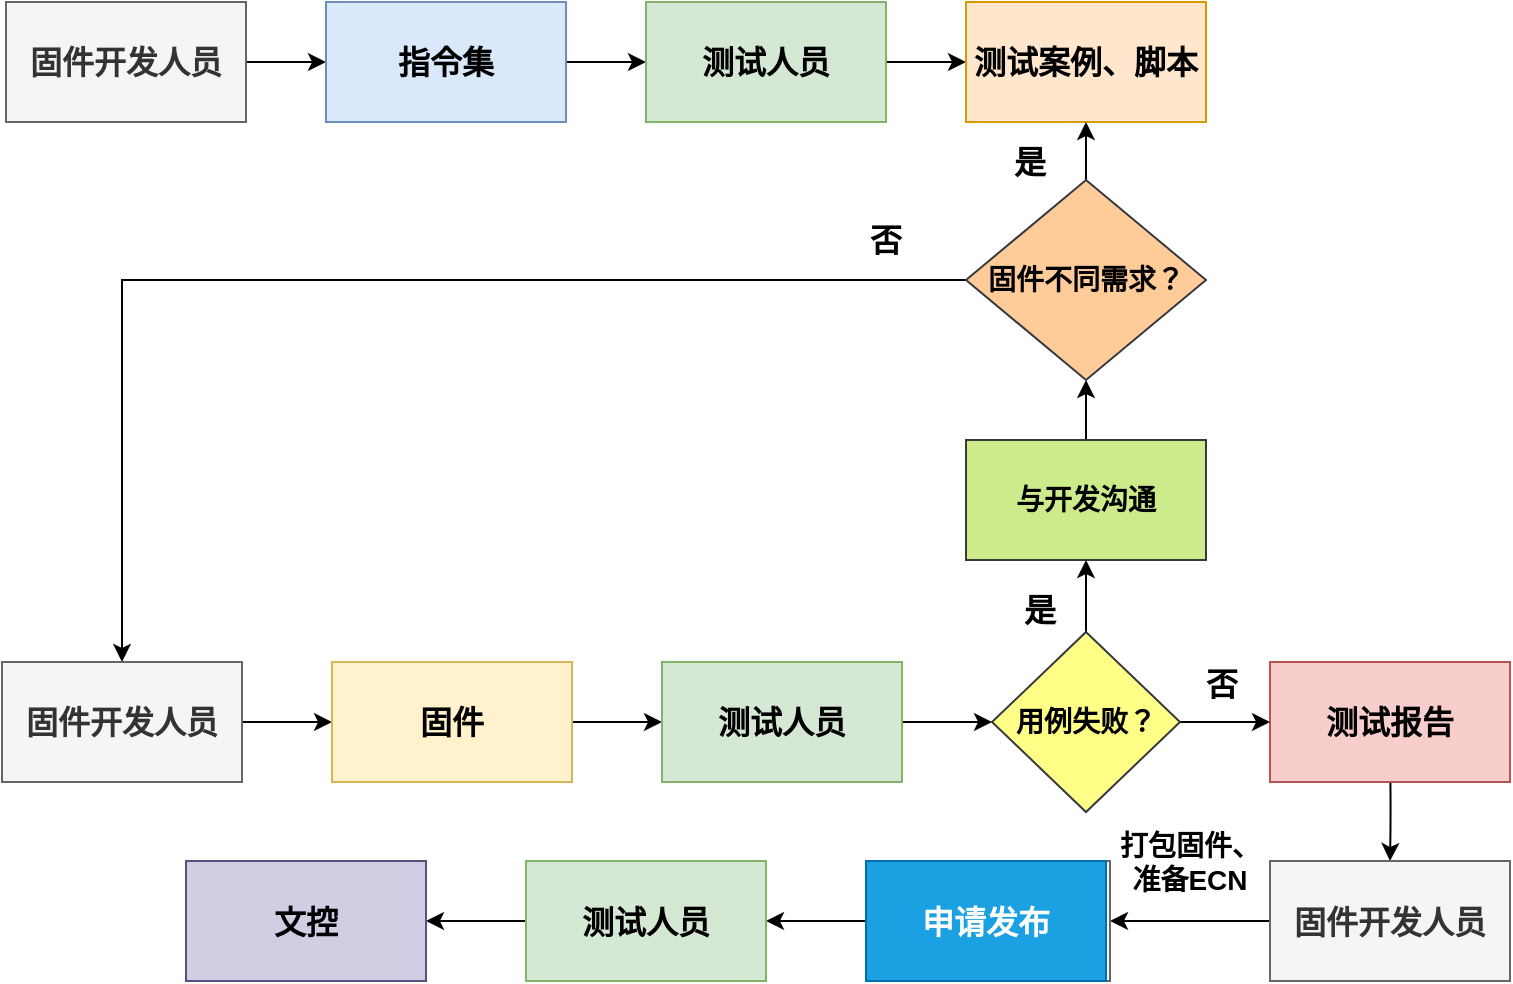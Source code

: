 <mxfile version="10.6.0" type="github"><diagram id="_Gdfpe62ESgJ06t18nZU" name="Page-1"><mxGraphModel dx="1206" dy="481" grid="0" gridSize="10" guides="1" tooltips="1" connect="1" arrows="1" fold="1" page="1" pageScale="1" pageWidth="1654" pageHeight="1169" math="0" shadow="0"><root><mxCell id="0"/><mxCell id="1" parent="0"/><mxCell id="m1yP56jyYUVkfO7ixXii-59" value="" style="edgeStyle=orthogonalEdgeStyle;curved=1;rounded=0;orthogonalLoop=1;jettySize=auto;html=1;fontSize=14;fontStyle=1" edge="1" parent="1" source="rZ0fXLRZE02hIfEN7igG-1" target="rZ0fXLRZE02hIfEN7igG-2"><mxGeometry relative="1" as="geometry"/></mxCell><mxCell id="rZ0fXLRZE02hIfEN7igG-1" value="固件开发人员" style="rounded=0;whiteSpace=wrap;html=1;fillColor=#f5f5f5;strokeColor=#666666;fontColor=#333333;fontStyle=1;fontSize=16;" parent="1" vertex="1"><mxGeometry x="50" y="110" width="120" height="60" as="geometry"/></mxCell><mxCell id="m1yP56jyYUVkfO7ixXii-60" value="" style="edgeStyle=orthogonalEdgeStyle;curved=1;rounded=0;orthogonalLoop=1;jettySize=auto;html=1;fontSize=14;fontStyle=1" edge="1" parent="1" source="rZ0fXLRZE02hIfEN7igG-2" target="rZ0fXLRZE02hIfEN7igG-4"><mxGeometry relative="1" as="geometry"/></mxCell><mxCell id="rZ0fXLRZE02hIfEN7igG-2" value="指令集" style="rounded=0;whiteSpace=wrap;html=1;fillColor=#dae8fc;strokeColor=#6c8ebf;fontStyle=1;fontSize=16;" parent="1" vertex="1"><mxGeometry x="210" y="110" width="120" height="60" as="geometry"/></mxCell><mxCell id="m1yP56jyYUVkfO7ixXii-61" value="" style="edgeStyle=orthogonalEdgeStyle;curved=1;rounded=0;orthogonalLoop=1;jettySize=auto;html=1;fontSize=14;fontStyle=1" edge="1" parent="1" source="rZ0fXLRZE02hIfEN7igG-4" target="rZ0fXLRZE02hIfEN7igG-6"><mxGeometry relative="1" as="geometry"/></mxCell><mxCell id="rZ0fXLRZE02hIfEN7igG-4" value="测试人员" style="rounded=0;whiteSpace=wrap;html=1;fillColor=#d5e8d4;strokeColor=#82b366;fontStyle=1;fontSize=16;" parent="1" vertex="1"><mxGeometry x="370" y="110" width="120" height="60" as="geometry"/></mxCell><mxCell id="rZ0fXLRZE02hIfEN7igG-6" value="测试案例、脚本" style="rounded=0;whiteSpace=wrap;html=1;fillColor=#ffe6cc;strokeColor=#d79b00;fontStyle=1;fontSize=16;" parent="1" vertex="1"><mxGeometry x="530" y="110" width="120" height="60" as="geometry"/></mxCell><mxCell id="m1yP56jyYUVkfO7ixXii-48" style="edgeStyle=orthogonalEdgeStyle;curved=1;rounded=0;orthogonalLoop=1;jettySize=auto;html=1;exitX=1;exitY=0.5;exitDx=0;exitDy=0;entryX=0;entryY=0.5;entryDx=0;entryDy=0;fontSize=14;fontStyle=1" edge="1" parent="1" source="rZ0fXLRZE02hIfEN7igG-12" target="rZ0fXLRZE02hIfEN7igG-13"><mxGeometry relative="1" as="geometry"/></mxCell><mxCell id="rZ0fXLRZE02hIfEN7igG-12" value="固件开发人员" style="rounded=0;whiteSpace=wrap;html=1;fillColor=#f5f5f5;strokeColor=#666666;fontColor=#333333;fontStyle=1;fontSize=16;" parent="1" vertex="1"><mxGeometry x="48" y="440" width="120" height="60" as="geometry"/></mxCell><mxCell id="m1yP56jyYUVkfO7ixXii-49" style="edgeStyle=orthogonalEdgeStyle;curved=1;rounded=0;orthogonalLoop=1;jettySize=auto;html=1;exitX=1;exitY=0.5;exitDx=0;exitDy=0;entryX=0;entryY=0.5;entryDx=0;entryDy=0;fontSize=14;fontStyle=1" edge="1" parent="1" source="rZ0fXLRZE02hIfEN7igG-13" target="rZ0fXLRZE02hIfEN7igG-16"><mxGeometry relative="1" as="geometry"/></mxCell><mxCell id="rZ0fXLRZE02hIfEN7igG-13" value="固件" style="rounded=0;whiteSpace=wrap;html=1;fillColor=#fff2cc;strokeColor=#d6b656;fontStyle=1;fontSize=16;" parent="1" vertex="1"><mxGeometry x="213" y="440" width="120" height="60" as="geometry"/></mxCell><mxCell id="m1yP56jyYUVkfO7ixXii-51" value="" style="edgeStyle=orthogonalEdgeStyle;curved=1;rounded=0;orthogonalLoop=1;jettySize=auto;html=1;fontSize=14;fontStyle=1" edge="1" parent="1" source="rZ0fXLRZE02hIfEN7igG-16" target="m1yP56jyYUVkfO7ixXii-41"><mxGeometry relative="1" as="geometry"/></mxCell><mxCell id="rZ0fXLRZE02hIfEN7igG-16" value="测试人员" style="rounded=0;whiteSpace=wrap;html=1;fillColor=#d5e8d4;strokeColor=#82b366;fontStyle=1;fontSize=16;" parent="1" vertex="1"><mxGeometry x="378" y="440" width="120" height="60" as="geometry"/></mxCell><mxCell id="m1yP56jyYUVkfO7ixXii-53" value="" style="edgeStyle=orthogonalEdgeStyle;curved=1;rounded=0;orthogonalLoop=1;jettySize=auto;html=1;fontSize=14;fontStyle=1" edge="1" parent="1" target="m1yP56jyYUVkfO7ixXii-3"><mxGeometry relative="1" as="geometry"><mxPoint x="742" y="486" as="sourcePoint"/></mxGeometry></mxCell><mxCell id="rZ0fXLRZE02hIfEN7igG-19" value="测试报告" style="rounded=0;whiteSpace=wrap;html=1;fillColor=#f8cecc;strokeColor=#b85450;fontStyle=1;fontSize=16;" parent="1" vertex="1"><mxGeometry x="682" y="440" width="120" height="60" as="geometry"/></mxCell><mxCell id="m1yP56jyYUVkfO7ixXii-55" value="" style="edgeStyle=orthogonalEdgeStyle;curved=1;rounded=0;orthogonalLoop=1;jettySize=auto;html=1;fontSize=14;fontStyle=1" edge="1" parent="1" source="m1yP56jyYUVkfO7ixXii-3" target="m1yP56jyYUVkfO7ixXii-54"><mxGeometry relative="1" as="geometry"/></mxCell><mxCell id="m1yP56jyYUVkfO7ixXii-3" value="固件开发人员" style="rounded=0;whiteSpace=wrap;html=1;fillColor=#f5f5f5;strokeColor=#666666;fontColor=#333333;fontStyle=1;fontSize=16;" vertex="1" parent="1"><mxGeometry x="682" y="539.5" width="120" height="60" as="geometry"/></mxCell><mxCell id="m1yP56jyYUVkfO7ixXii-54" value="固件开发人员" style="rounded=0;whiteSpace=wrap;html=1;fillColor=#f5f5f5;strokeColor=#666666;fontColor=#333333;fontStyle=1;fontSize=16;" vertex="1" parent="1"><mxGeometry x="482" y="539.5" width="120" height="60" as="geometry"/></mxCell><mxCell id="m1yP56jyYUVkfO7ixXii-56" value="" style="edgeStyle=orthogonalEdgeStyle;curved=1;rounded=0;orthogonalLoop=1;jettySize=auto;html=1;fontSize=14;fontStyle=1" edge="1" parent="1" source="m1yP56jyYUVkfO7ixXii-12" target="m1yP56jyYUVkfO7ixXii-14"><mxGeometry relative="1" as="geometry"/></mxCell><mxCell id="m1yP56jyYUVkfO7ixXii-12" value="申请发布" style="rounded=0;whiteSpace=wrap;html=1;fillColor=#1ba1e2;strokeColor=#006EAF;fontColor=#ffffff;fontStyle=1;fontSize=16;" vertex="1" parent="1"><mxGeometry x="480" y="539.5" width="120" height="60" as="geometry"/></mxCell><mxCell id="m1yP56jyYUVkfO7ixXii-57" value="" style="edgeStyle=orthogonalEdgeStyle;curved=1;rounded=0;orthogonalLoop=1;jettySize=auto;html=1;fontSize=14;fontStyle=1" edge="1" parent="1" source="m1yP56jyYUVkfO7ixXii-14" target="m1yP56jyYUVkfO7ixXii-16"><mxGeometry relative="1" as="geometry"/></mxCell><mxCell id="m1yP56jyYUVkfO7ixXii-14" value="测试人员" style="rounded=0;whiteSpace=wrap;html=1;fillColor=#d5e8d4;strokeColor=#82b366;fontStyle=1;fontSize=16;" vertex="1" parent="1"><mxGeometry x="310" y="539.5" width="120" height="60" as="geometry"/></mxCell><mxCell id="m1yP56jyYUVkfO7ixXii-16" value="文控" style="rounded=0;whiteSpace=wrap;html=1;fillColor=#d0cee2;strokeColor=#56517e;fontStyle=1;fontSize=16;" vertex="1" parent="1"><mxGeometry x="140" y="539.5" width="120" height="60" as="geometry"/></mxCell><mxCell id="m1yP56jyYUVkfO7ixXii-18" value="&lt;font style=&quot;font-size: 14px;&quot;&gt;打包固件、准备ECN&lt;/font&gt;" style="rounded=0;whiteSpace=wrap;html=1;fontSize=14;fillColor=none;strokeColor=none;fontStyle=1" vertex="1" parent="1"><mxGeometry x="602" y="519.5" width="80" height="40" as="geometry"/></mxCell><mxCell id="m1yP56jyYUVkfO7ixXii-27" value="&lt;font style=&quot;font-size: 16px&quot;&gt;否&lt;/font&gt;" style="whiteSpace=wrap;html=1;aspect=fixed;fontSize=14;fontStyle=1;fillColor=none;strokeColor=none;" vertex="1" parent="1"><mxGeometry x="638" y="431" width="40" height="40" as="geometry"/></mxCell><mxCell id="m1yP56jyYUVkfO7ixXii-62" style="edgeStyle=orthogonalEdgeStyle;curved=1;rounded=0;orthogonalLoop=1;jettySize=auto;html=1;exitX=0.5;exitY=0;exitDx=0;exitDy=0;entryX=0.5;entryY=1;entryDx=0;entryDy=0;fontSize=14;fontStyle=1" edge="1" parent="1" source="m1yP56jyYUVkfO7ixXii-28" target="m1yP56jyYUVkfO7ixXii-38"><mxGeometry relative="1" as="geometry"/></mxCell><mxCell id="m1yP56jyYUVkfO7ixXii-28" value="与开发沟通" style="rounded=0;whiteSpace=wrap;html=1;fontSize=14;fillColor=#cdeb8b;strokeColor=#36393d;fontStyle=1" vertex="1" parent="1"><mxGeometry x="530" y="329" width="120" height="60" as="geometry"/></mxCell><mxCell id="m1yP56jyYUVkfO7ixXii-37" value="&lt;font style=&quot;font-size: 16px&quot;&gt;是&lt;/font&gt;" style="whiteSpace=wrap;html=1;aspect=fixed;fontSize=14;fontStyle=1;fillColor=none;strokeColor=none;" vertex="1" parent="1"><mxGeometry x="547" y="394" width="40" height="40" as="geometry"/></mxCell><mxCell id="m1yP56jyYUVkfO7ixXii-63" style="edgeStyle=orthogonalEdgeStyle;curved=1;rounded=0;orthogonalLoop=1;jettySize=auto;html=1;exitX=0.5;exitY=0;exitDx=0;exitDy=0;entryX=0.5;entryY=1;entryDx=0;entryDy=0;fontSize=14;" edge="1" parent="1" source="m1yP56jyYUVkfO7ixXii-38" target="rZ0fXLRZE02hIfEN7igG-6"><mxGeometry relative="1" as="geometry"/></mxCell><mxCell id="m1yP56jyYUVkfO7ixXii-66" style="edgeStyle=orthogonalEdgeStyle;rounded=0;orthogonalLoop=1;jettySize=auto;html=1;exitX=0;exitY=0.5;exitDx=0;exitDy=0;entryX=0.5;entryY=0;entryDx=0;entryDy=0;fontSize=14;" edge="1" parent="1" source="m1yP56jyYUVkfO7ixXii-38" target="rZ0fXLRZE02hIfEN7igG-12"><mxGeometry relative="1" as="geometry"/></mxCell><mxCell id="m1yP56jyYUVkfO7ixXii-38" value="固件不同需求？" style="rhombus;whiteSpace=wrap;html=1;fontSize=14;fillColor=#ffcc99;strokeColor=#36393d;fontStyle=1" vertex="1" parent="1"><mxGeometry x="530" y="199" width="120" height="100" as="geometry"/></mxCell><mxCell id="m1yP56jyYUVkfO7ixXii-52" value="" style="edgeStyle=orthogonalEdgeStyle;curved=1;rounded=0;orthogonalLoop=1;jettySize=auto;html=1;fontSize=14;fontStyle=1" edge="1" parent="1" source="m1yP56jyYUVkfO7ixXii-41" target="rZ0fXLRZE02hIfEN7igG-19"><mxGeometry relative="1" as="geometry"/></mxCell><mxCell id="m1yP56jyYUVkfO7ixXii-58" style="edgeStyle=orthogonalEdgeStyle;curved=1;rounded=0;orthogonalLoop=1;jettySize=auto;html=1;exitX=0.5;exitY=0;exitDx=0;exitDy=0;fontSize=14;fontStyle=1" edge="1" parent="1" source="m1yP56jyYUVkfO7ixXii-41" target="m1yP56jyYUVkfO7ixXii-28"><mxGeometry relative="1" as="geometry"/></mxCell><mxCell id="m1yP56jyYUVkfO7ixXii-41" value="用例失败？" style="rhombus;whiteSpace=wrap;html=1;fontSize=14;fillColor=#ffff88;strokeColor=#36393d;fontStyle=1" vertex="1" parent="1"><mxGeometry x="543" y="425" width="94" height="90" as="geometry"/></mxCell><mxCell id="m1yP56jyYUVkfO7ixXii-64" value="&lt;font style=&quot;font-size: 16px&quot;&gt;是&lt;br&gt;&lt;/font&gt;" style="whiteSpace=wrap;html=1;aspect=fixed;fontSize=14;fontStyle=1;fillColor=none;strokeColor=none;" vertex="1" parent="1"><mxGeometry x="542" y="170" width="40" height="40" as="geometry"/></mxCell><mxCell id="m1yP56jyYUVkfO7ixXii-67" value="&lt;font style=&quot;font-size: 16px&quot;&gt;否&lt;br&gt;&lt;/font&gt;" style="whiteSpace=wrap;html=1;aspect=fixed;fontSize=14;fontStyle=1;fillColor=none;strokeColor=none;" vertex="1" parent="1"><mxGeometry x="470" y="209" width="40" height="40" as="geometry"/></mxCell></root></mxGraphModel></diagram></mxfile>